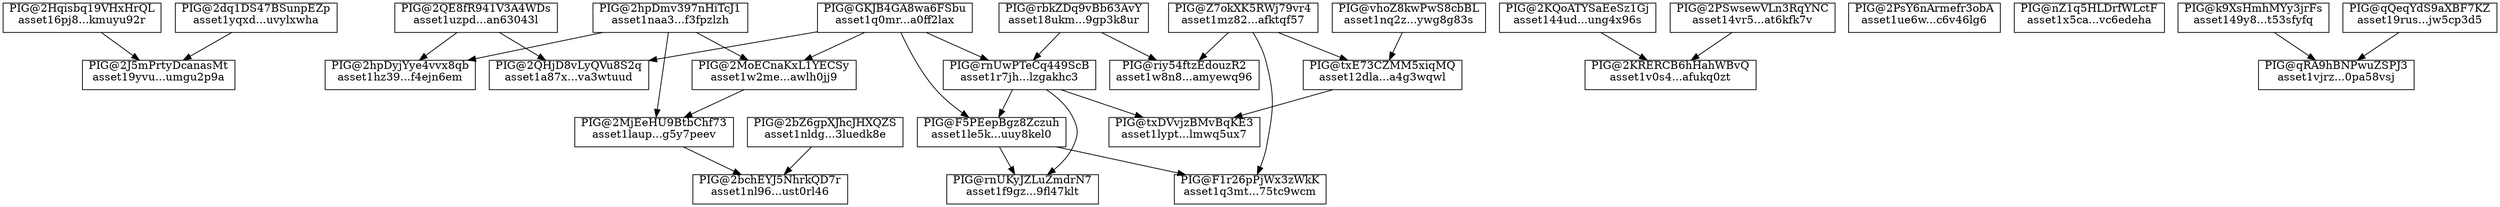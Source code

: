 digraph pigy {

rankdir=TB


PIG_2J5mPrtyDcanasMt [label="PIG@2J5mPrtyDcanasMt\nasset19yvu...umgu2p9a" labelloc="t" shape=box image="images/PIG@2J5mPrtyDcanasMt.png" href="https://pool.pm/cbf096ed812bdafc8b000886cf7b1ccd4e430e78dc579c7f25a155d3.PIG@2J5mPrtyDcanasMt"]

PIG_2Hqisbq19VHxHrQL -> PIG_2J5mPrtyDcanasMt
PIG_2dq1DS47BSunpEZp -> PIG_2J5mPrtyDcanasMt


PIG_2dq1DS47BSunpEZp [label="PIG@2dq1DS47BSunpEZp\nasset1yqxd...uvylxwha" labelloc="t" shape=box image="images/PIG@2dq1DS47BSunpEZp.png" href="https://pool.pm/cbf096ed812bdafc8b000886cf7b1ccd4e430e78dc579c7f25a155d3.PIG@2dq1DS47BSunpEZp"]

#minted -> PIG@2dq1DS47BSunpEZp


PIG_2Hqisbq19VHxHrQL [label="PIG@2Hqisbq19VHxHrQL\nasset16pj8...kmuyu92r" labelloc="t" shape=box image="images/PIG@2Hqisbq19VHxHrQL.png" href="https://pool.pm/cbf096ed812bdafc8b000886cf7b1ccd4e430e78dc579c7f25a155d3.PIG@2Hqisbq19VHxHrQL"]

#minted -> PIG@2Hqisbq19VHxHrQL


PIG_2QHjD8vLyQVu8S2q [label="PIG@2QHjD8vLyQVu8S2q\nasset1a87x...va3wtuud" labelloc="t" shape=box image="images/PIG@2QHjD8vLyQVu8S2q.png" href="https://pool.pm/cbf096ed812bdafc8b000886cf7b1ccd4e430e78dc579c7f25a155d3.PIG@2QHjD8vLyQVu8S2q"]

PIG_2QE8fR941V3A4WDs -> PIG_2QHjD8vLyQVu8S2q
PIG_GKJB4GA8wa6FSbu -> PIG_2QHjD8vLyQVu8S2q


PIG_2bchEYJ5NhrkQD7r [label="PIG@2bchEYJ5NhrkQD7r\nasset1nl96...ust0rl46" labelloc="t" shape=box image="images/PIG@2bchEYJ5NhrkQD7r.png" href="https://pool.pm/cbf096ed812bdafc8b000886cf7b1ccd4e430e78dc579c7f25a155d3.PIG@2bchEYJ5NhrkQD7r"]

PIG_2MjEeHU9BtbChf73 -> PIG_2bchEYJ5NhrkQD7r
PIG_2bZ6gpXJhcJHXQZS -> PIG_2bchEYJ5NhrkQD7r


PIG_2bZ6gpXJhcJHXQZS [label="PIG@2bZ6gpXJhcJHXQZS\nasset1nldg...3luedk8e" labelloc="t" shape=box image="images/PIG@2bZ6gpXJhcJHXQZS.png" href="https://pool.pm/cbf096ed812bdafc8b000886cf7b1ccd4e430e78dc579c7f25a155d3.PIG@2bZ6gpXJhcJHXQZS"]

#minted -> PIG_2bZ6gpXJhcJHXQZS


PIG_2KRERCB6hHahWBvQ [label="PIG@2KRERCB6hHahWBvQ\nasset1v0s4...afukq0zt" labelloc="t" shape=box image="images/PIG@2KRERCB6hHahWBvQ.png" href="https://pool.pm/cbf096ed812bdafc8b000886cf7b1ccd4e430e78dc579c7f25a155d3.PIG@2KRERCB6hHahWBvQ"]

PIG_2KQoATYSaEeSz1Gj -> PIG_2KRERCB6hHahWBvQ
PIG_2PSwsewVLn3RqYNC -> PIG_2KRERCB6hHahWBvQ


PIG_2PSwsewVLn3RqYNC [label="PIG@2PSwsewVLn3RqYNC\nasset14vr5...at6kfk7v" labelloc="t" shape=box image="images/PIG@2PSwsewVLn3RqYNC.png" href="https://pool.pm/cbf096ed812bdafc8b000886cf7b1ccd4e430e78dc579c7f25a155d3.PIG@2PSwsewVLn3RqYNC"]

#minted -> PIG_2PSwsewVLn3RqYNC


PIG_2KQoATYSaEeSz1Gj [label="PIG@2KQoATYSaEeSz1Gj\nasset144ud...ung4x96s" labelloc="t" shape=box image="images/PIG@2KQoATYSaEeSz1Gj.png" href="https://pool.pm/cbf096ed812bdafc8b000886cf7b1ccd4e430e78dc579c7f25a155d3.PIG@2KQoATYSaEeSz1Gj"]

#minted -> PIG_2KQoATYSaEeSz1Gj


PIG_2PsY6nArmefr3obA [label="PIG@2PsY6nArmefr3obA\nasset1ue6w...c6v46lg6" labelloc="t" shape=box image="images/PIG@2PsY6nArmefr3obA.png" href="https://pool.pm/cbf096ed812bdafc8b000886cf7b1ccd4e430e78dc579c7f25a155d3.PIG@2PsY6nArmefr3obA"]

#minted -> PIG_2PsY6nArmefr3obA


PIG_2MjEeHU9BtbChf73 [label="PIG@2MjEeHU9BtbChf73\nasset1laup...g5y7peev" labelloc="t" shape=box image="images/PIG@2MjEeHU9BtbChf73.png" href="https://pool.pm/cbf096ed812bdafc8b000886cf7b1ccd4e430e78dc579c7f25a155d3.PIG@2MjEeHU9BtbChf73"]

PIG_2MoECnaKxL1YECSy -> PIG_2MjEeHU9BtbChf73
PIG_2hpDmv397nHiTcJ1 -> PIG_2MjEeHU9BtbChf73


PIG_2MoECnaKxL1YECSy [label="PIG@2MoECnaKxL1YECSy\nasset1w2me...awlh0jj9" labelloc="t" shape=box image="images/PIG@2MoECnaKxL1YECSy.png" href="https://pool.pm/cbf096ed812bdafc8b000886cf7b1ccd4e430e78dc579c7f25a155d3.PIG@2MoECnaKxL1YECSy"]

PIG_2hpDmv397nHiTcJ1 -> PIG_2MoECnaKxL1YECSy
PIG_GKJB4GA8wa6FSbu -> PIG_2MoECnaKxL1YECSy


PIG_2hpDyjYye4vvx8qb [label="PIG@2hpDyjYye4vvx8qb\nasset1hz39...f4ejn6em" labelloc="t" shape=box image="images/PIG@2hpDyjYye4vvx8qb.png" href="https://pool.pm/cbf096ed812bdafc8b000886cf7b1ccd4e430e78dc579c7f25a155d3.PIG@2hpDyjYye4vvx8qb"]

PIG_2QE8fR941V3A4WDs -> PIG_2hpDyjYye4vvx8qb
PIG_2hpDmv397nHiTcJ1 -> PIG_2hpDyjYye4vvx8qb


PIG_2QE8fR941V3A4WDs [label="PIG@2QE8fR941V3A4WDs\nasset1uzpd...an63043l" labelloc="t" shape=box image="images/PIG@2QE8fR941V3A4WDs.png" href="https://pool.pm/cbf096ed812bdafc8b000886cf7b1ccd4e430e78dc579c7f25a155d3.PIG@2QE8fR941V3A4WDs"]

#minted -> PIG_2QE8fR941V3A4WDs


PIG_nZ1q5HLDrfWLctF [label="PIG@nZ1q5HLDrfWLctF\nasset1x5ca...vc6edeha" labelloc="t" shape=box image="images/PIG@nZ1q5HLDrfWLctF.png" href="https://pool.pm/cbf096ed812bdafc8b000886cf7b1ccd4e430e78dc579c7f25a155d3.PIG@nZ1q5HLDrfWLctF" ]

#minted -> PIG_nZ1q5HLDrfWLctF


PIG_qRA9hBNPwuZSPJ3 [label="PIG@qRA9hBNPwuZSPJ3\nasset1vjrz...0pa58vsj" labelloc="t" shape=box image="images/PIG@qRA9hBNPwuZSPJ3.png" href="https://pool.pm/cbf096ed812bdafc8b000886cf7b1ccd4e430e78dc579c7f25a155d3.PIG@qRA9hBNPwuZSPJ3" ]

PIG_k9XsHmhMYy3jrFs -> PIG_qRA9hBNPwuZSPJ3
PIG_qQeqYdS9aXBF7KZ -> PIG_qRA9hBNPwuZSPJ3


PIG_k9XsHmhMYy3jrFs [label="PIG@k9XsHmhMYy3jrFs\nasset149y8...t53sfyfq" labelloc="t" shape=box image="images/PIG@k9XsHmhMYy3jrFs.png" href="https://pool.pm/cbf096ed812bdafc8b000886cf7b1ccd4e430e78dc579c7f25a155d3.PIG@k9XsHmhMYy3jrFs" ]

#minted -> PIG_k9XsHmhMYy3jrFs


PIG_qQeqYdS9aXBF7KZ [label="PIG@qQeqYdS9aXBF7KZ\nasset19rus...jw5cp3d5" labelloc="t" shape=box image="images/PIG@qQeqYdS9aXBF7KZ.png" href="https://pool.pm/cbf096ed812bdafc8b000886cf7b1ccd4e430e78dc579c7f25a155d3.PIG@qQeqYdS9aXBF7KZ" ]

#minted -> PIG_qQeqYdS9aXBF7KZ


PIG_GKJB4GA8wa6FSbu [label="PIG@GKJB4GA8wa6FSbu\nasset1q0mr...a0ff2lax" labelloc="t" shape=box image="images/PIG@GKJB4GA8wa6FSbu.png" href="https://pool.pm/cbf096ed812bdafc8b000886cf7b1ccd4e430e78dc579c7f25a155d3.PIG@GKJB4GA8wa6FSbu" ]

#minted -> PIG_GKJB4GA8wa6FSbu


PIG_rbkZDq9vBb63AvY [label="PIG@rbkZDq9vBb63AvY\nasset18ukm...9gp3k8ur" labelloc="t" shape=box image="images/PIG@rbkZDq9vBb63AvY.png" href="https://pool.pm/cbf096ed812bdafc8b000886cf7b1ccd4e430e78dc579c7f25a155d3.PIG@rbkZDq9vBb63AvY" ]

#minted -> PIG_rbkZDq9vBb63AvY


PIG_2hpDmv397nHiTcJ1 [label="PIG@2hpDmv397nHiTcJ1\nasset1naa3...f3fpzlzh" labelloc="t" shape=box image="images/PIG@2hpDmv397nHiTcJ1.png" href="https://pool.pm/cbf096ed812bdafc8b000886cf7b1ccd4e430e78dc579c7f25a155d3.PIG@2hpDmv397nHiTcJ1"]

#minted -> PIG_2hpDmv397nHiTcJ1
#PIG_2hpDmv397nHiTcJ1 -> burnt


PIG_rnUKyJZLuZmdrN7 [label="PIG@rnUKyJZLuZmdrN7\nasset1f9gz...9fl47klt" labelloc="t" shape=box image="images/PIG@rnUKyJZLuZmdrN7.png" href="https://pool.pm/cbf096ed812bdafc8b000886cf7b1ccd4e430e78dc579c7f25a155d3.PIG@rnUKyJZLuZmdrN7" ]

PIG_F5PEepBgz8Zczuh -> PIG_rnUKyJZLuZmdrN7
PIG_rnUwPTeCq449ScB -> PIG_rnUKyJZLuZmdrN7
#PIG_rnUKyJZLuZmdrN7 -> burnt


PIG_riy54ftzEdouzR2 [label="PIG@riy54ftzEdouzR2\nasset1w8n8...amyewq96" labelloc="t" shape=box image="images/PIG@riy54ftzEdouzR2.png" href="https://pool.pm/cbf096ed812bdafc8b000886cf7b1ccd4e430e78dc579c7f25a155d3.PIG@riy54ftzEdouzR2" ]

PIG_Z7okXK5RWj79vr4 -> PIG_riy54ftzEdouzR2
PIG_rbkZDq9vBb63AvY -> PIG_riy54ftzEdouzR2
#PIG_riy54ftzEdouzR2 -> burnt


PIG_F1r26pPjWx3zWkK [label="PIG@F1r26pPjWx3zWkK\nasset1q3mt...75tc9wcm" labelloc="t" shape=box image="images/PIG@F1r26pPjWx3zWkK.png" href="https://pool.pm/cbf096ed812bdafc8b000886cf7b1ccd4e430e78dc579c7f25a155d3.PIG@F1r26pPjWx3zWkK" ]

PIG_F5PEepBgz8Zczuh -> PIG_F1r26pPjWx3zWkK
PIG_Z7okXK5RWj79vr4 -> PIG_F1r26pPjWx3zWkK
#PIG_F1r26pPjWx3zWkK -> burnt


PIG_F5PEepBgz8Zczuh [label="PIG@F5PEepBgz8Zczuh\nasset1le5k...uuy8kel0" labelloc="t" shape=box image="images/PIG@F5PEepBgz8Zczuh.png" href="https://pool.pm/cbf096ed812bdafc8b000886cf7b1ccd4e430e78dc579c7f25a155d3.PIG@F5PEepBgz8Zczuh" ]

PIG_GKJB4GA8wa6FSbu -> PIG_F5PEepBgz8Zczuh
PIG_rnUwPTeCq449ScB -> PIG_F5PEepBgz8Zczuh
#PIG_F5PEepBgz8Zczuh -> burnt


PIG_txDVvjzBMvBqKE3 [label="PIG@txDVvjzBMvBqKE3\nasset1lypt...lmwq5ux7" labelloc="t" shape=box image="images/PIG@txDVvjzBMvBqKE3.png" href="https://pool.pm/cbf096ed812bdafc8b000886cf7b1ccd4e430e78dc579c7f25a155d3.PIG@txDVvjzBMvBqKE3" ]

PIG_rnUwPTeCq449ScB -> PIG_txDVvjzBMvBqKE3
PIG_txE73CZMM5xiqMQ -> PIG_txDVvjzBMvBqKE3
#PIG_txDVvjzBMvBqKE3 -> burnt


PIG_txE73CZMM5xiqMQ [label="PIG@txE73CZMM5xiqMQ\nasset12dla...a4g3wqwl" labelloc="t" shape=box image="images/PIG@txE73CZMM5xiqMQ.png" href="https://pool.pm/cbf096ed812bdafc8b000886cf7b1ccd4e430e78dc579c7f25a155d3.PIG@txE73CZMM5xiqMQ" ]

PIG_Z7okXK5RWj79vr4 -> PIG_txE73CZMM5xiqMQ
PIG_vhoZ8kwPwS8cbBL -> PIG_txE73CZMM5xiqMQ
#PIG_txE73CZMM5xiqMQ -> burnt


PIG_rnUwPTeCq449ScB [label="PIG@rnUwPTeCq449ScB\nasset1r7jh...lzgakhc3" labelloc="t" shape=box image="images/PIG@rnUwPTeCq449ScB.png" href="https://pool.pm/cbf096ed812bdafc8b000886cf7b1ccd4e430e78dc579c7f25a155d3.PIG@rnUwPTeCq449ScB" ]

PIG_GKJB4GA8wa6FSbu -> PIG_rnUwPTeCq449ScB
PIG_rbkZDq9vBb63AvY -> PIG_rnUwPTeCq449ScB
#PIG_rnUwPTeCq449ScB -> burnt


PIG_Z7okXK5RWj79vr4 [label="PIG@Z7okXK5RWj79vr4\nasset1mz82...afktqf57" labelloc="t" shape=box image="images/PIG@Z7okXK5RWj79vr4.png" href="https://pool.pm/cbf096ed812bdafc8b000886cf7b1ccd4e430e78dc579c7f25a155d3.PIG@Z7okXK5RWj79vr4" ]

#minted -> PIG_Z7okXK5RWj79vr4
#PIG_Z7okXK5RWj79vr4 -> burnt


PIG_vhoZ8kwPwS8cbBL [label="PIG@vhoZ8kwPwS8cbBL\nasset1nq2z...ywg8g83s" labelloc="t" shape=box image="images/PIG@vhoZ8kwPwS8cbBL.png" href="https://pool.pm/cbf096ed812bdafc8b000886cf7b1ccd4e430e78dc579c7f25a155d3.PIG@vhoZ8kwPwS8cbBL" ]

#minted -> PIG_vhoZ8kwPwS8cbBL
#PIG_vhoZ8kwPwS8cbBL -> burnt


}
